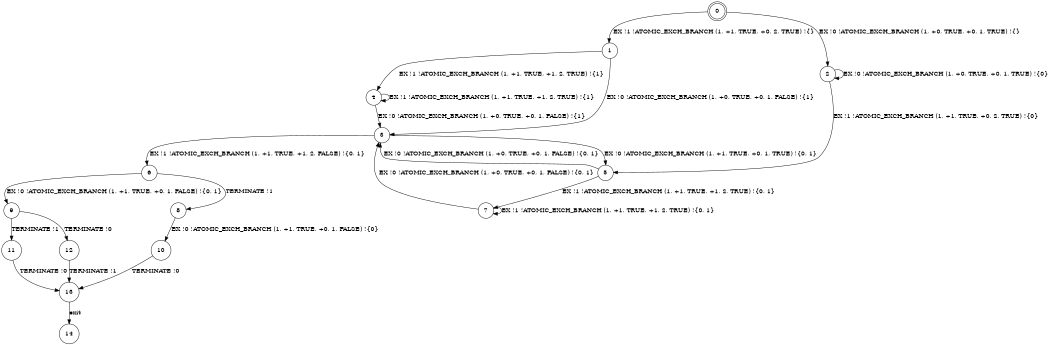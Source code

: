 digraph BCG {
size = "7, 10.5";
center = TRUE;
node [shape = circle];
0 [peripheries = 2];
0 -> 1 [label = "EX !1 !ATOMIC_EXCH_BRANCH (1, +1, TRUE, +0, 2, TRUE) !{}"];
0 -> 2 [label = "EX !0 !ATOMIC_EXCH_BRANCH (1, +0, TRUE, +0, 1, TRUE) !{}"];
1 -> 3 [label = "EX !0 !ATOMIC_EXCH_BRANCH (1, +0, TRUE, +0, 1, FALSE) !{1}"];
1 -> 4 [label = "EX !1 !ATOMIC_EXCH_BRANCH (1, +1, TRUE, +1, 2, TRUE) !{1}"];
2 -> 5 [label = "EX !1 !ATOMIC_EXCH_BRANCH (1, +1, TRUE, +0, 2, TRUE) !{0}"];
2 -> 2 [label = "EX !0 !ATOMIC_EXCH_BRANCH (1, +0, TRUE, +0, 1, TRUE) !{0}"];
3 -> 6 [label = "EX !1 !ATOMIC_EXCH_BRANCH (1, +1, TRUE, +1, 2, FALSE) !{0, 1}"];
3 -> 5 [label = "EX !0 !ATOMIC_EXCH_BRANCH (1, +1, TRUE, +0, 1, TRUE) !{0, 1}"];
4 -> 3 [label = "EX !0 !ATOMIC_EXCH_BRANCH (1, +0, TRUE, +0, 1, FALSE) !{1}"];
4 -> 4 [label = "EX !1 !ATOMIC_EXCH_BRANCH (1, +1, TRUE, +1, 2, TRUE) !{1}"];
5 -> 7 [label = "EX !1 !ATOMIC_EXCH_BRANCH (1, +1, TRUE, +1, 2, TRUE) !{0, 1}"];
5 -> 3 [label = "EX !0 !ATOMIC_EXCH_BRANCH (1, +0, TRUE, +0, 1, FALSE) !{0, 1}"];
6 -> 8 [label = "TERMINATE !1"];
6 -> 9 [label = "EX !0 !ATOMIC_EXCH_BRANCH (1, +1, TRUE, +0, 1, FALSE) !{0, 1}"];
7 -> 7 [label = "EX !1 !ATOMIC_EXCH_BRANCH (1, +1, TRUE, +1, 2, TRUE) !{0, 1}"];
7 -> 3 [label = "EX !0 !ATOMIC_EXCH_BRANCH (1, +0, TRUE, +0, 1, FALSE) !{0, 1}"];
8 -> 10 [label = "EX !0 !ATOMIC_EXCH_BRANCH (1, +1, TRUE, +0, 1, FALSE) !{0}"];
9 -> 11 [label = "TERMINATE !1"];
9 -> 12 [label = "TERMINATE !0"];
10 -> 13 [label = "TERMINATE !0"];
11 -> 13 [label = "TERMINATE !0"];
12 -> 13 [label = "TERMINATE !1"];
13 -> 14 [label = "exit"];
}
